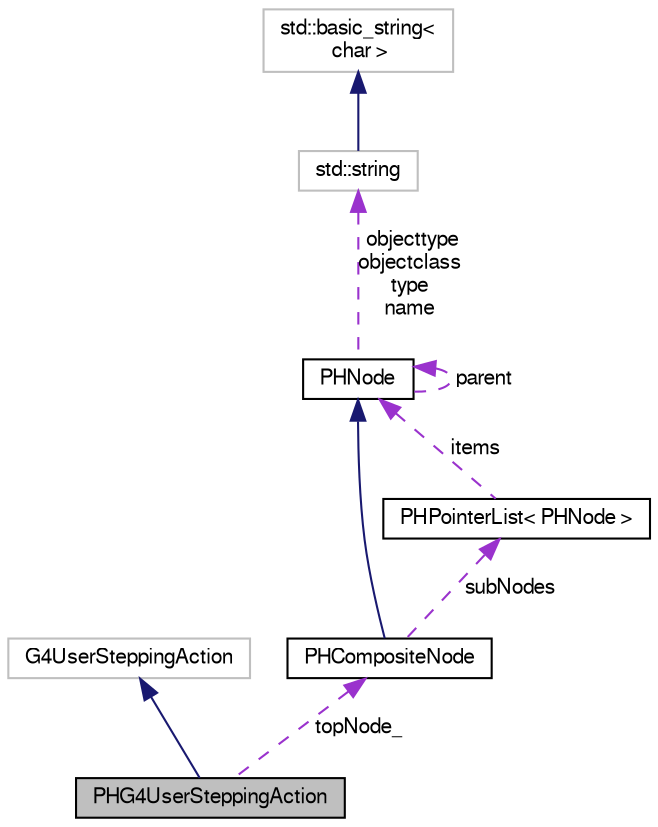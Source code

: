 digraph "PHG4UserSteppingAction"
{
  bgcolor="transparent";
  edge [fontname="FreeSans",fontsize="10",labelfontname="FreeSans",labelfontsize="10"];
  node [fontname="FreeSans",fontsize="10",shape=record];
  Node1 [label="PHG4UserSteppingAction",height=0.2,width=0.4,color="black", fillcolor="grey75", style="filled" fontcolor="black"];
  Node2 -> Node1 [dir="back",color="midnightblue",fontsize="10",style="solid",fontname="FreeSans"];
  Node2 [label="G4UserSteppingAction",height=0.2,width=0.4,color="grey75"];
  Node3 -> Node1 [dir="back",color="darkorchid3",fontsize="10",style="dashed",label=" topNode_" ,fontname="FreeSans"];
  Node3 [label="PHCompositeNode",height=0.2,width=0.4,color="black",URL="$d5/dca/classPHCompositeNode.html"];
  Node4 -> Node3 [dir="back",color="midnightblue",fontsize="10",style="solid",fontname="FreeSans"];
  Node4 [label="PHNode",height=0.2,width=0.4,color="black",URL="$dc/d82/classPHNode.html"];
  Node4 -> Node4 [dir="back",color="darkorchid3",fontsize="10",style="dashed",label=" parent" ,fontname="FreeSans"];
  Node5 -> Node4 [dir="back",color="darkorchid3",fontsize="10",style="dashed",label=" objecttype\nobjectclass\ntype\nname" ,fontname="FreeSans"];
  Node5 [label="std::string",height=0.2,width=0.4,color="grey75",tooltip="STL class. "];
  Node6 -> Node5 [dir="back",color="midnightblue",fontsize="10",style="solid",fontname="FreeSans"];
  Node6 [label="std::basic_string\<\l char \>",height=0.2,width=0.4,color="grey75",tooltip="STL class. "];
  Node7 -> Node3 [dir="back",color="darkorchid3",fontsize="10",style="dashed",label=" subNodes" ,fontname="FreeSans"];
  Node7 [label="PHPointerList\< PHNode \>",height=0.2,width=0.4,color="black",URL="$d6/d86/classPHPointerList.html"];
  Node4 -> Node7 [dir="back",color="darkorchid3",fontsize="10",style="dashed",label=" items" ,fontname="FreeSans"];
}
